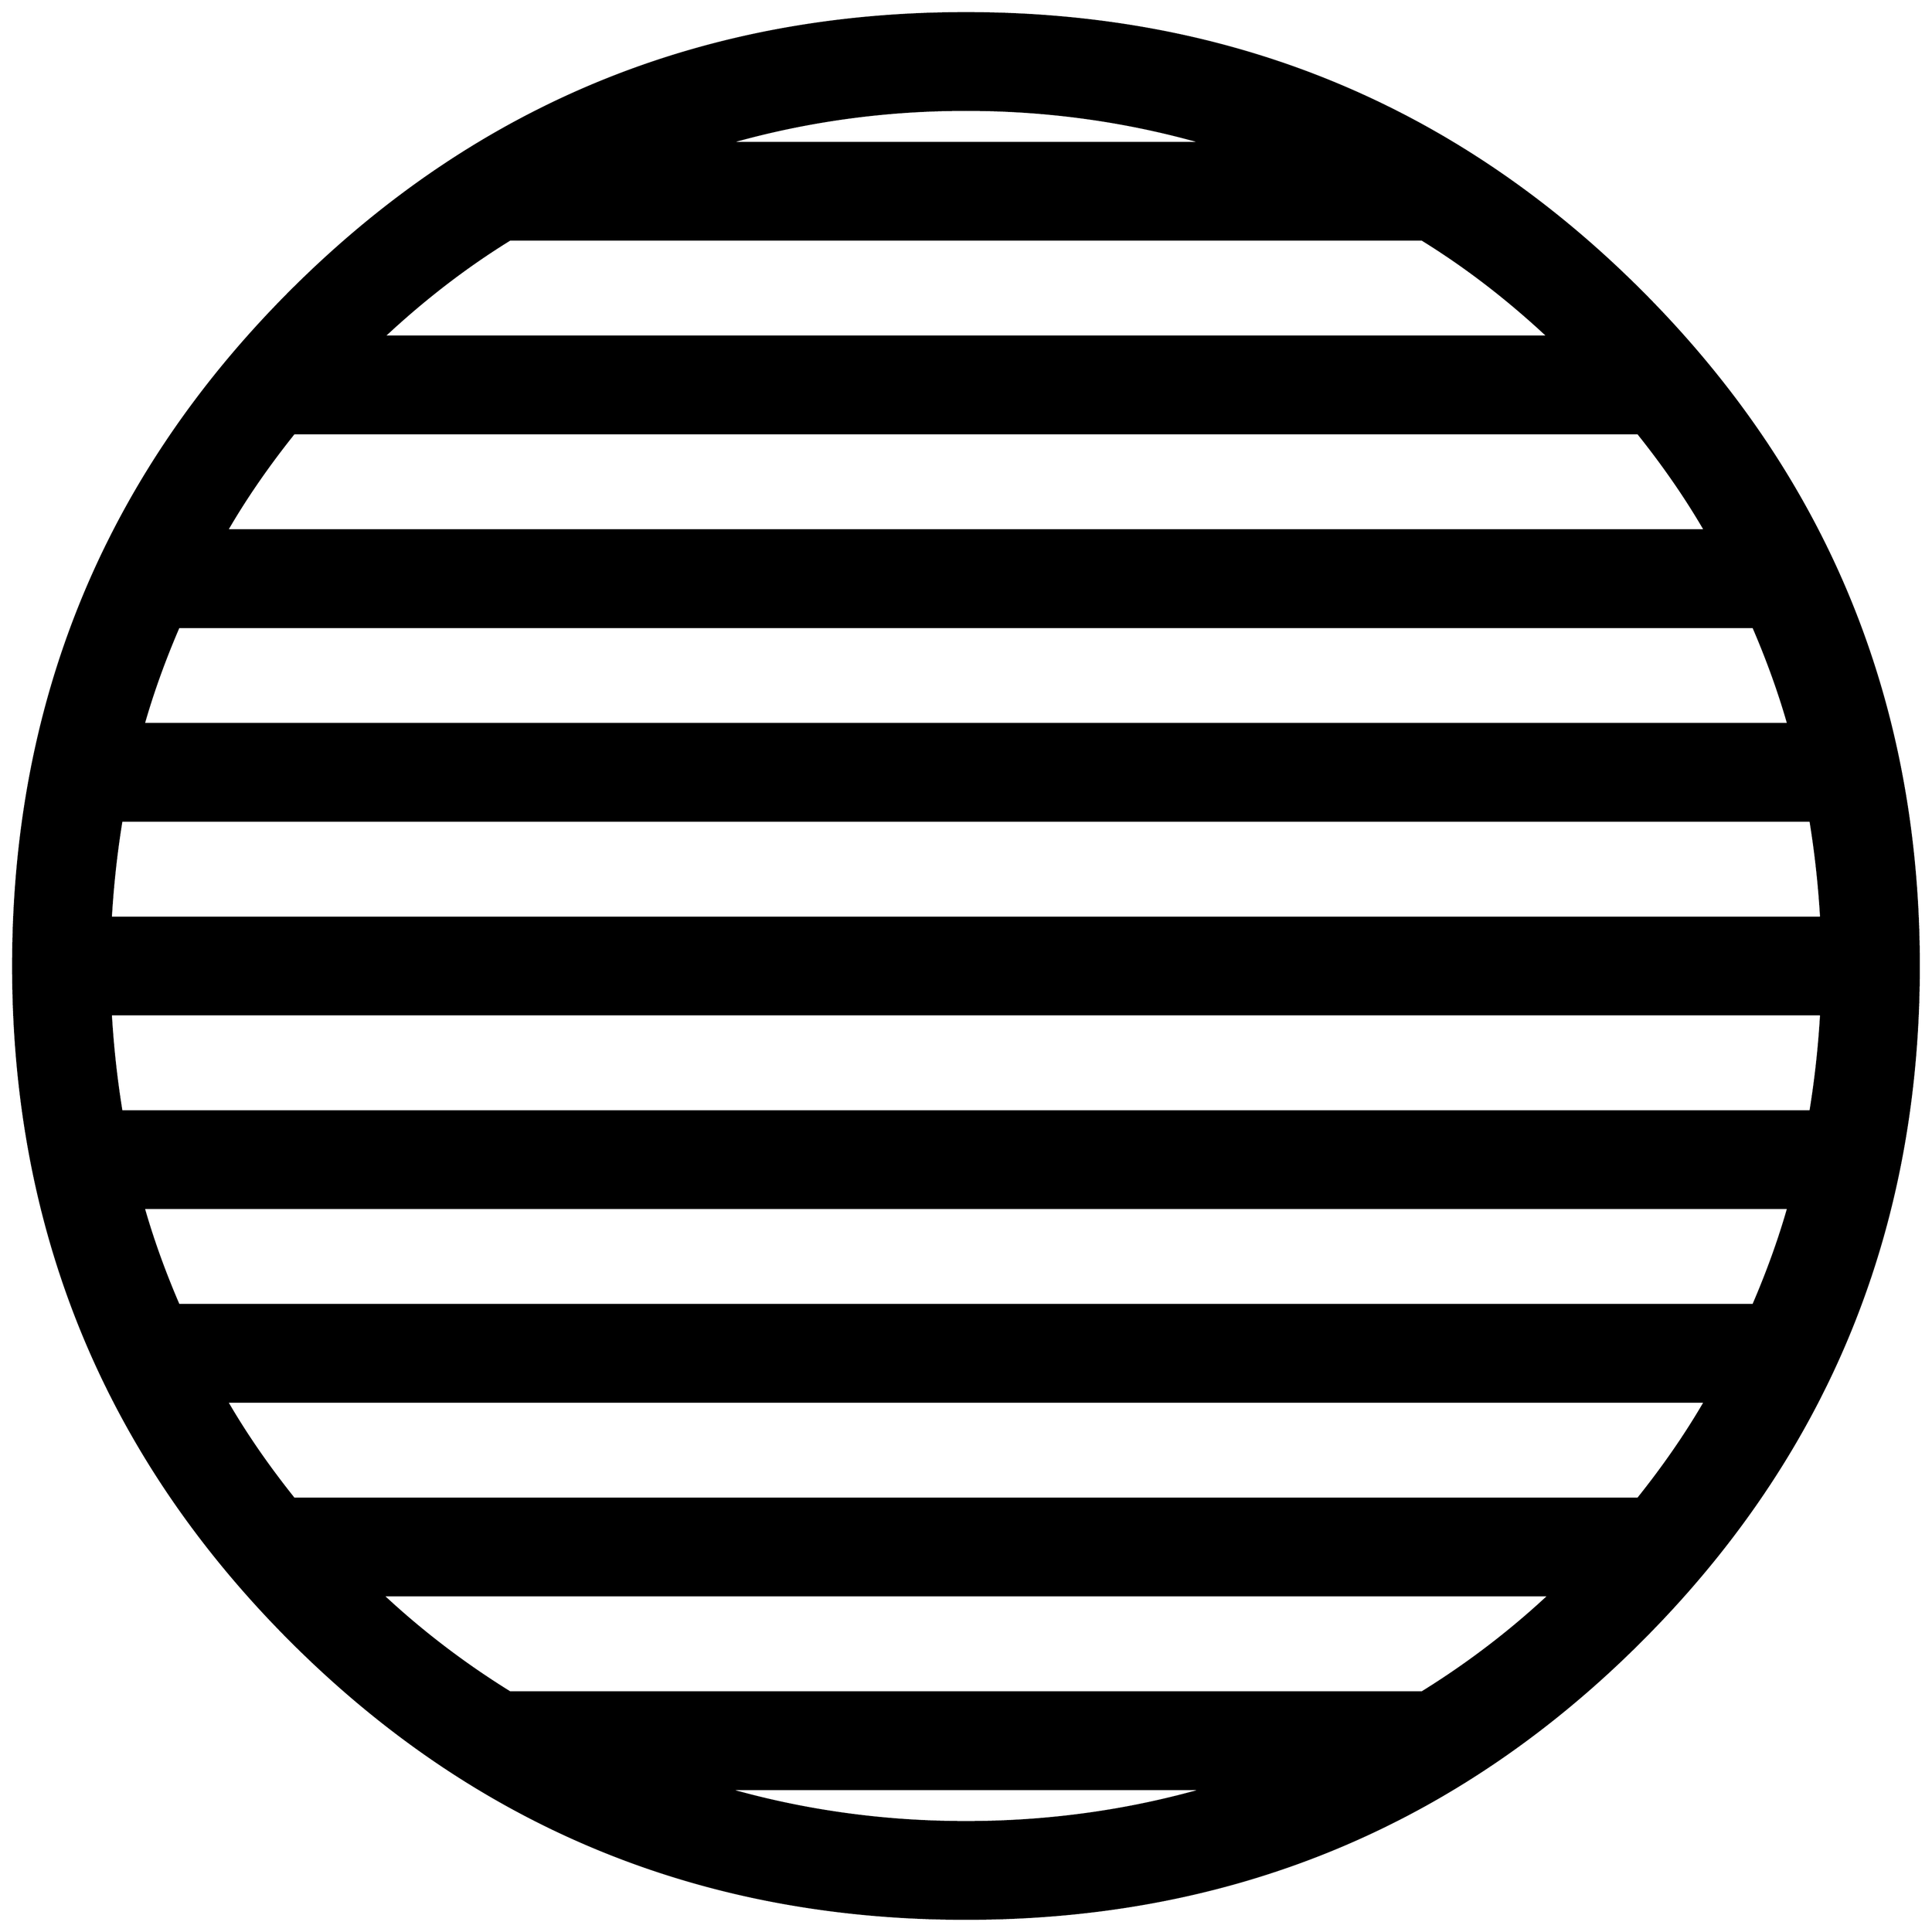 


\begin{tikzpicture}[y=0.80pt, x=0.80pt, yscale=-1.0, xscale=1.0, inner sep=0pt, outer sep=0pt]
\begin{scope}[shift={(100.0,1706.0)},nonzero rule]
  \path[draw=.,fill=.,line width=1.600pt] (2008.0,-582.0) ..
    controls (2008.0,-308.667) and (1912.333,-76.333) ..
    (1721.0,115.0) .. controls (1529.667,306.333) and (1297.333,402.0)
    .. (1024.0,402.0) .. controls (750.667,402.0) and
    (518.333,306.333) .. (327.0,115.0) .. controls (135.667,-76.333) and
    (40.0,-308.667) .. (40.0,-582.0) .. controls (40.0,-855.333) and
    (135.667,-1087.667) .. (327.0,-1279.0) .. controls
    (518.333,-1470.333) and (750.667,-1566.0) .. (1024.0,-1566.0) ..
    controls (1297.333,-1566.0) and (1529.667,-1470.333) ..
    (1721.0,-1279.0) .. controls (1912.333,-1087.667) and
    (2008.0,-855.333) .. (2008.0,-582.0) -- cycle(1269.0,-1432.0)
    .. controls (1189.667,-1454.667) and (1108.0,-1466.0) ..
    (1024.0,-1466.0) .. controls (940.0,-1466.0) and
    (858.333,-1454.667) .. (779.0,-1432.0) -- (1269.0,-1432.0) --
    cycle(1625.0,-1232.0) .. controls (1583.667,-1270.667) and
    (1540.333,-1304.0) .. (1495.0,-1332.0) -- (553.0,-1332.0) ..
    controls (507.667,-1304.0) and (464.333,-1270.667) ..
    (423.0,-1232.0) -- (1625.0,-1232.0) -- cycle(1787.0,-1032.0)
    .. controls (1767.667,-1065.333) and (1744.667,-1098.667) ..
    (1718.0,-1132.0) -- (330.0,-1132.0) .. controls
    (303.333,-1098.667) and (280.333,-1065.333) .. (261.0,-1032.0) --
    (1787.0,-1032.0) -- cycle(1873.0,-832.0) .. controls
    (1863.667,-864.667) and (1851.667,-898.0) .. (1837.0,-932.0) --
    (211.0,-932.0) .. controls (196.333,-898.0) and (184.333,-864.667)
    .. (175.0,-832.0) -- (1873.0,-832.0) -- cycle(1907.0,-632.0)
    .. controls (1905.0,-666.0) and (1901.333,-699.333) ..
    (1896.0,-732.0) -- (152.0,-732.0) .. controls (146.667,-699.333)
    and (143.0,-666.0) .. (141.0,-632.0) -- (1907.0,-632.0) --
    cycle(1907.0,-532.0) -- (141.0,-532.0) .. controls
    (143.0,-498.0) and (146.667,-464.667) .. (152.0,-432.0) --
    (1896.0,-432.0) .. controls (1901.333,-464.667) and
    (1905.0,-498.0) .. (1907.0,-532.0) -- cycle(1873.0,-332.0)
    -- (175.0,-332.0) .. controls (184.333,-299.333) and
    (196.333,-266.0) .. (211.0,-232.0) -- (1837.0,-232.0) ..
    controls (1851.667,-266.0) and (1863.667,-299.333) ..
    (1873.0,-332.0) -- cycle(1787.0,-132.0) -- (261.0,-132.0) ..
    controls (280.333,-98.667) and (303.333,-65.333) .. (330.0,-32.0) --
    (1718.0,-32.0) .. controls (1744.667,-65.333) and (1767.667,-98.667)
    .. (1787.0,-132.0) -- cycle(1626.0,68.0) -- (422.0,68.0) ..
    controls (462.0,105.333) and (505.667,138.667) .. (553.0,168.0) --
    (1495.0,168.0) .. controls (1542.333,138.667) and (1586.0,105.333)
    .. (1626.0,68.0) -- cycle(1270.0,268.0) -- (778.0,268.0) ..
    controls (857.333,290.667) and (939.333,302.0) .. (1024.0,302.0)
    .. controls (1108.667,302.0) and (1190.667,290.667) ..
    (1270.0,268.0) -- cycle;
\end{scope}

\end{tikzpicture}


